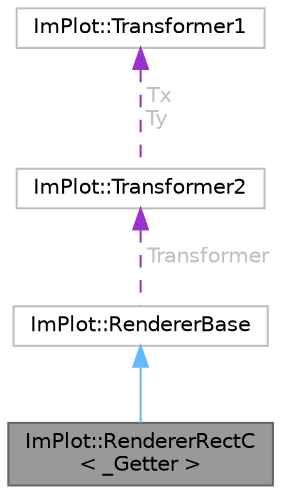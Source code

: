 digraph "ImPlot::RendererRectC&lt; _Getter &gt;"
{
 // LATEX_PDF_SIZE
  bgcolor="transparent";
  edge [fontname=Helvetica,fontsize=10,labelfontname=Helvetica,labelfontsize=10];
  node [fontname=Helvetica,fontsize=10,shape=box,height=0.2,width=0.4];
  Node1 [id="Node000001",label="ImPlot::RendererRectC\l\< _Getter \>",height=0.2,width=0.4,color="gray40", fillcolor="grey60", style="filled", fontcolor="black",tooltip=" "];
  Node2 -> Node1 [id="edge4_Node000001_Node000002",dir="back",color="steelblue1",style="solid",tooltip=" "];
  Node2 [id="Node000002",label="ImPlot::RendererBase",height=0.2,width=0.4,color="grey75", fillcolor="white", style="filled",URL="$structImPlot_1_1RendererBase.html",tooltip=" "];
  Node3 -> Node2 [id="edge5_Node000002_Node000003",dir="back",color="darkorchid3",style="dashed",tooltip=" ",label=" Transformer",fontcolor="grey" ];
  Node3 [id="Node000003",label="ImPlot::Transformer2",height=0.2,width=0.4,color="grey75", fillcolor="white", style="filled",URL="$structImPlot_1_1Transformer2.html",tooltip=" "];
  Node4 -> Node3 [id="edge6_Node000003_Node000004",dir="back",color="darkorchid3",style="dashed",tooltip=" ",label=" Tx\nTy",fontcolor="grey" ];
  Node4 [id="Node000004",label="ImPlot::Transformer1",height=0.2,width=0.4,color="grey75", fillcolor="white", style="filled",URL="$structImPlot_1_1Transformer1.html",tooltip=" "];
}
